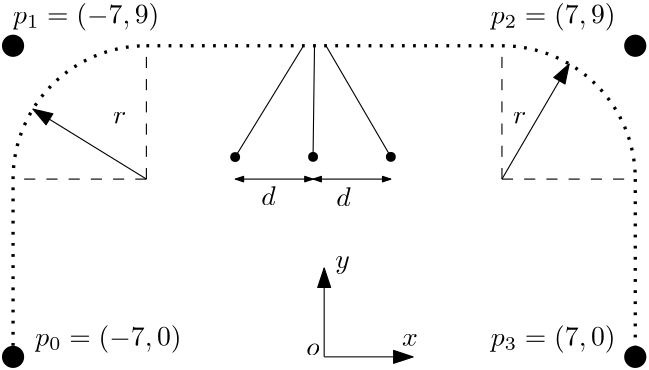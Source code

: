 <?xml version="1.0"?>
<!DOCTYPE ipe SYSTEM "ipe.dtd">
<ipe version="70206" creator="Ipe 7.2.7">
<info created="D:20170714101301" modified="D:20170714100005"/>
<ipestyle name="basic">
<symbol name="arrow/arc(spx)">
<path stroke="sym-stroke" fill="sym-stroke" pen="sym-pen">
0 0 m
-1 0.333 l
-1 -0.333 l
h
</path>
</symbol>
<symbol name="arrow/farc(spx)">
<path stroke="sym-stroke" fill="white" pen="sym-pen">
0 0 m
-1 0.333 l
-1 -0.333 l
h
</path>
</symbol>
<symbol name="arrow/ptarc(spx)">
<path stroke="sym-stroke" fill="sym-stroke" pen="sym-pen">
0 0 m
-1 0.333 l
-0.8 0 l
-1 -0.333 l
h
</path>
</symbol>
<symbol name="arrow/fptarc(spx)">
<path stroke="sym-stroke" fill="white" pen="sym-pen">
0 0 m
-1 0.333 l
-0.8 0 l
-1 -0.333 l
h
</path>
</symbol>
<symbol name="mark/circle(sx)" transformations="translations">
<path fill="sym-stroke">
0.6 0 0 0.6 0 0 e
0.4 0 0 0.4 0 0 e
</path>
</symbol>
<symbol name="mark/disk(sx)" transformations="translations">
<path fill="sym-stroke">
0.6 0 0 0.6 0 0 e
</path>
</symbol>
<symbol name="mark/fdisk(sfx)" transformations="translations">
<group>
<path fill="sym-fill">
0.5 0 0 0.5 0 0 e
</path>
<path fill="sym-stroke" fillrule="eofill">
0.6 0 0 0.6 0 0 e
0.4 0 0 0.4 0 0 e
</path>
</group>
</symbol>
<symbol name="mark/box(sx)" transformations="translations">
<path fill="sym-stroke" fillrule="eofill">
-0.6 -0.6 m
0.6 -0.6 l
0.6 0.6 l
-0.6 0.6 l
h
-0.4 -0.4 m
0.4 -0.4 l
0.4 0.4 l
-0.4 0.4 l
h
</path>
</symbol>
<symbol name="mark/square(sx)" transformations="translations">
<path fill="sym-stroke">
-0.6 -0.6 m
0.6 -0.6 l
0.6 0.6 l
-0.6 0.6 l
h
</path>
</symbol>
<symbol name="mark/fsquare(sfx)" transformations="translations">
<group>
<path fill="sym-fill">
-0.5 -0.5 m
0.5 -0.5 l
0.5 0.5 l
-0.5 0.5 l
h
</path>
<path fill="sym-stroke" fillrule="eofill">
-0.6 -0.6 m
0.6 -0.6 l
0.6 0.6 l
-0.6 0.6 l
h
-0.4 -0.4 m
0.4 -0.4 l
0.4 0.4 l
-0.4 0.4 l
h
</path>
</group>
</symbol>
<symbol name="mark/cross(sx)" transformations="translations">
<group>
<path fill="sym-stroke">
-0.43 -0.57 m
0.57 0.43 l
0.43 0.57 l
-0.57 -0.43 l
h
</path>
<path fill="sym-stroke">
-0.43 0.57 m
0.57 -0.43 l
0.43 -0.57 l
-0.57 0.43 l
h
</path>
</group>
</symbol>
<symbol name="arrow/fnormal(spx)">
<path stroke="sym-stroke" fill="white" pen="sym-pen">
0 0 m
-1 0.333 l
-1 -0.333 l
h
</path>
</symbol>
<symbol name="arrow/pointed(spx)">
<path stroke="sym-stroke" fill="sym-stroke" pen="sym-pen">
0 0 m
-1 0.333 l
-0.8 0 l
-1 -0.333 l
h
</path>
</symbol>
<symbol name="arrow/fpointed(spx)">
<path stroke="sym-stroke" fill="white" pen="sym-pen">
0 0 m
-1 0.333 l
-0.8 0 l
-1 -0.333 l
h
</path>
</symbol>
<symbol name="arrow/linear(spx)">
<path stroke="sym-stroke" pen="sym-pen">
-1 0.333 m
0 0 l
-1 -0.333 l
</path>
</symbol>
<symbol name="arrow/fdouble(spx)">
<path stroke="sym-stroke" fill="white" pen="sym-pen">
0 0 m
-1 0.333 l
-1 -0.333 l
h
-1 0 m
-2 0.333 l
-2 -0.333 l
h
</path>
</symbol>
<symbol name="arrow/double(spx)">
<path stroke="sym-stroke" fill="sym-stroke" pen="sym-pen">
0 0 m
-1 0.333 l
-1 -0.333 l
h
-1 0 m
-2 0.333 l
-2 -0.333 l
h
</path>
</symbol>
<pen name="heavier" value="0.8"/>
<pen name="fat" value="1.2"/>
<pen name="ultrafat" value="2"/>
<symbolsize name="large" value="5"/>
<symbolsize name="small" value="2"/>
<symbolsize name="tiny" value="1.1"/>
<arrowsize name="large" value="10"/>
<arrowsize name="small" value="5"/>
<arrowsize name="tiny" value="3"/>
<color name="red" value="1 0 0"/>
<color name="green" value="0 1 0"/>
<color name="blue" value="0 0 1"/>
<color name="yellow" value="1 1 0"/>
<color name="orange" value="1 0.647 0"/>
<color name="gold" value="1 0.843 0"/>
<color name="purple" value="0.627 0.125 0.941"/>
<color name="gray" value="0.745"/>
<color name="brown" value="0.647 0.165 0.165"/>
<color name="navy" value="0 0 0.502"/>
<color name="pink" value="1 0.753 0.796"/>
<color name="seagreen" value="0.18 0.545 0.341"/>
<color name="turquoise" value="0.251 0.878 0.816"/>
<color name="violet" value="0.933 0.51 0.933"/>
<color name="darkblue" value="0 0 0.545"/>
<color name="darkcyan" value="0 0.545 0.545"/>
<color name="darkgray" value="0.663"/>
<color name="darkgreen" value="0 0.392 0"/>
<color name="darkmagenta" value="0.545 0 0.545"/>
<color name="darkorange" value="1 0.549 0"/>
<color name="darkred" value="0.545 0 0"/>
<color name="lightblue" value="0.678 0.847 0.902"/>
<color name="lightcyan" value="0.878 1 1"/>
<color name="lightgray" value="0.827"/>
<color name="lightgreen" value="0.565 0.933 0.565"/>
<color name="lightyellow" value="1 1 0.878"/>
<dashstyle name="dashed" value="[4] 0"/>
<dashstyle name="dotted" value="[1 3] 0"/>
<dashstyle name="dash dotted" value="[4 2 1 2] 0"/>
<dashstyle name="dash dot dotted" value="[4 2 1 2 1 2] 0"/>
<textsize name="large" value="\large"/>
<textsize name="Large" value="\Large"/>
<textsize name="LARGE" value="\LARGE"/>
<textsize name="huge" value="\huge"/>
<textsize name="Huge" value="\Huge"/>
<textsize name="small" value="\small"/>
<textsize name="footnote" value="\footnotesize"/>
<textsize name="tiny" value="\tiny"/>
<textstyle name="center" begin="\begin{center}" end="\end{center}"/>
<textstyle name="itemize" begin="\begin{itemize}" end="\end{itemize}"/>
<textstyle name="item" begin="\begin{itemize}\item{}" end="\end{itemize}"/>
<gridsize name="4 pts" value="4"/>
<gridsize name="8 pts (~3 mm)" value="8"/>
<gridsize name="16 pts (~6 mm)" value="16"/>
<gridsize name="32 pts (~12 mm)" value="32"/>
<gridsize name="10 pts (~3.5 mm)" value="10"/>
<gridsize name="20 pts (~7 mm)" value="20"/>
<gridsize name="14 pts (~5 mm)" value="14"/>
<gridsize name="28 pts (~10 mm)" value="28"/>
<gridsize name="56 pts (~20 mm)" value="56"/>
<anglesize name="90 deg" value="90"/>
<anglesize name="60 deg" value="60"/>
<anglesize name="45 deg" value="45"/>
<anglesize name="30 deg" value="30"/>
<anglesize name="22.5 deg" value="22.5"/>
<opacity name="10%" value="0.1"/>
<opacity name="30%" value="0.3"/>
<opacity name="50%" value="0.5"/>
<opacity name="75%" value="0.75"/>
<tiling name="falling" angle="-60" step="4" width="1"/>
<tiling name="rising" angle="30" step="4" width="1"/>
</ipestyle>
<page>
<layer name="alpha"/>
<view layers="alpha" active="alpha"/>
<path layer="alpha" fill="black">
4 0 0 4 160 720 e
</path>
<path matrix="1 0 0 1 224 0" fill="black">
4 0 0 4 160 720 e
</path>
<path matrix="1 0 0 1 0 -112" fill="black">
4 0 0 4 160 720 e
</path>
<path matrix="1 0 0 1 224 -112" fill="black">
4 0 0 4 160 720 e
</path>
<path matrix="1 0 0 0.571429 0 278.857" stroke="black" dash="dotted" pen="fat">
160 576 m
160 688 l
</path>
<path matrix="0.8 0 0 1 54.4 0" stroke="black" dash="dotted" pen="fat">
192 720 m
352 720 l
</path>
<path matrix="1 0 0 0.571429 0 278.857" stroke="black" dash="dotted" pen="fat">
384 688 m
384 576 l
</path>
<path matrix="1 0 0 1 0 32" stroke="black" arrow="normal/normal">
272 576 m
272 608 l
</path>
<path matrix="1 0 0 1 0 32" stroke="black" arrow="normal/normal">
272 576 m
304 576 l
</path>
<text matrix="1 0 0 1 0 28" transformations="translations" pos="300 584" stroke="black" type="label" width="5.694" height="4.289" depth="0" valign="baseline" style="math">x</text>
<text matrix="1 0 0 1 -4 32" transformations="translations" pos="280 608" stroke="black" type="label" width="5.242" height="4.297" depth="1.93" valign="baseline" style="math">y</text>
<text matrix="1 0 0 1 1.54411 28.5147" transformations="translations" pos="264 580" stroke="black" type="label" width="4.829" height="4.289" depth="0" valign="baseline" style="math">o</text>
<path stroke="black" dash="dotted" pen="fat">
160 672 m
48 0 0 -48 208 672 208 720 a
</path>
<path stroke="black" dash="dotted" pen="fat">
336 720 m
48 0 0 -48 336 672 384 672 a
</path>
<path stroke="black" arrow="normal/normal">
336 672 m
360.207 713.449 l
</path>
<path stroke="black" arrow="normal/normal">
208 672 m
167.147 697.199 l
</path>
<text transformations="translations" pos="196 692" stroke="black" type="label" width="4.771" height="4.289" depth="0" valign="baseline" style="math">r</text>
<text transformations="translations" pos="340 692" stroke="black" type="label" width="4.771" height="4.289" depth="0" valign="baseline" style="math">r</text>
<path matrix="0.755622 0 0 1.0017 64.654 -1.22272" stroke="black">
264.565 720 m
232 680 l
</path>
<path matrix="-0.150506 0 0 1 308.938 0" stroke="black">
268.523 720 m
272 680 l
</path>
<path matrix="0.853643 0 0 1 39.9071 0" stroke="black">
272.67 720 m
300 680 l
</path>
<path fill="black">
1.77579 0 0 1.77579 239.958 679.932 e
</path>
<path matrix="1 0 0 1 28.042 0.068" fill="black">
1.77579 0 0 1.77579 239.958 679.932 e
</path>
<path matrix="1 0 0 1 56.042 0.068" fill="black">
1.77579 0 0 1.77579 239.958 679.932 e
</path>
<path stroke="black" arrow="normal/tiny" rarrow="normal/tiny">
240 672 m
268 672 l
</path>
<path stroke="black" arrow="normal/tiny" rarrow="normal/tiny">
268 672 m
296 672 l
</path>
<text matrix="1 0 0 1 -6.63104 -1.39887" transformations="translations" pos="256 664" stroke="black" type="label" width="5.185" height="6.918" depth="0" valign="baseline" style="math">d</text>
<text matrix="1 0 0 1 20.3194 -1.77572" transformations="translations" pos="256 664" stroke="black" type="label" width="5.185" height="6.918" depth="0" valign="baseline" style="math">d</text>
<text matrix="1 0 0 1 0 32" transformations="translations" pos="168 580" stroke="black" type="label" width="52.653" height="7.473" depth="2.49" valign="baseline" style="math">p_0=(-7,0)</text>
<text matrix="1 0 0 1 -8 148" transformations="translations" pos="168 580" stroke="black" type="label" width="52.653" height="7.473" depth="2.49" valign="baseline" style="math">p_1=(-7,9)</text>
<text matrix="1 0 0 1 164 148" transformations="translations" pos="168 580" stroke="black" type="label" width="44.904" height="7.473" depth="2.49" valign="baseline" style="math">p_2=(7,9)</text>
<text matrix="1 0 0 1 164 32" transformations="translations" pos="168 580" stroke="black" type="label" width="44.904" height="7.473" depth="2.49" valign="baseline" style="math">p_3=(7,0)</text>
<path stroke="black" dash="dashed">
208 672 m
208 720 l
</path>
<path stroke="black" dash="dashed">
208 672 m
160 672 l
</path>
<path matrix="1 0 0 1 128 0" stroke="black" dash="dashed">
208 672 m
208 720 l
</path>
<path stroke="black" dash="dashed">
336 672 m
384 672 l
</path>
</page>
</ipe>

